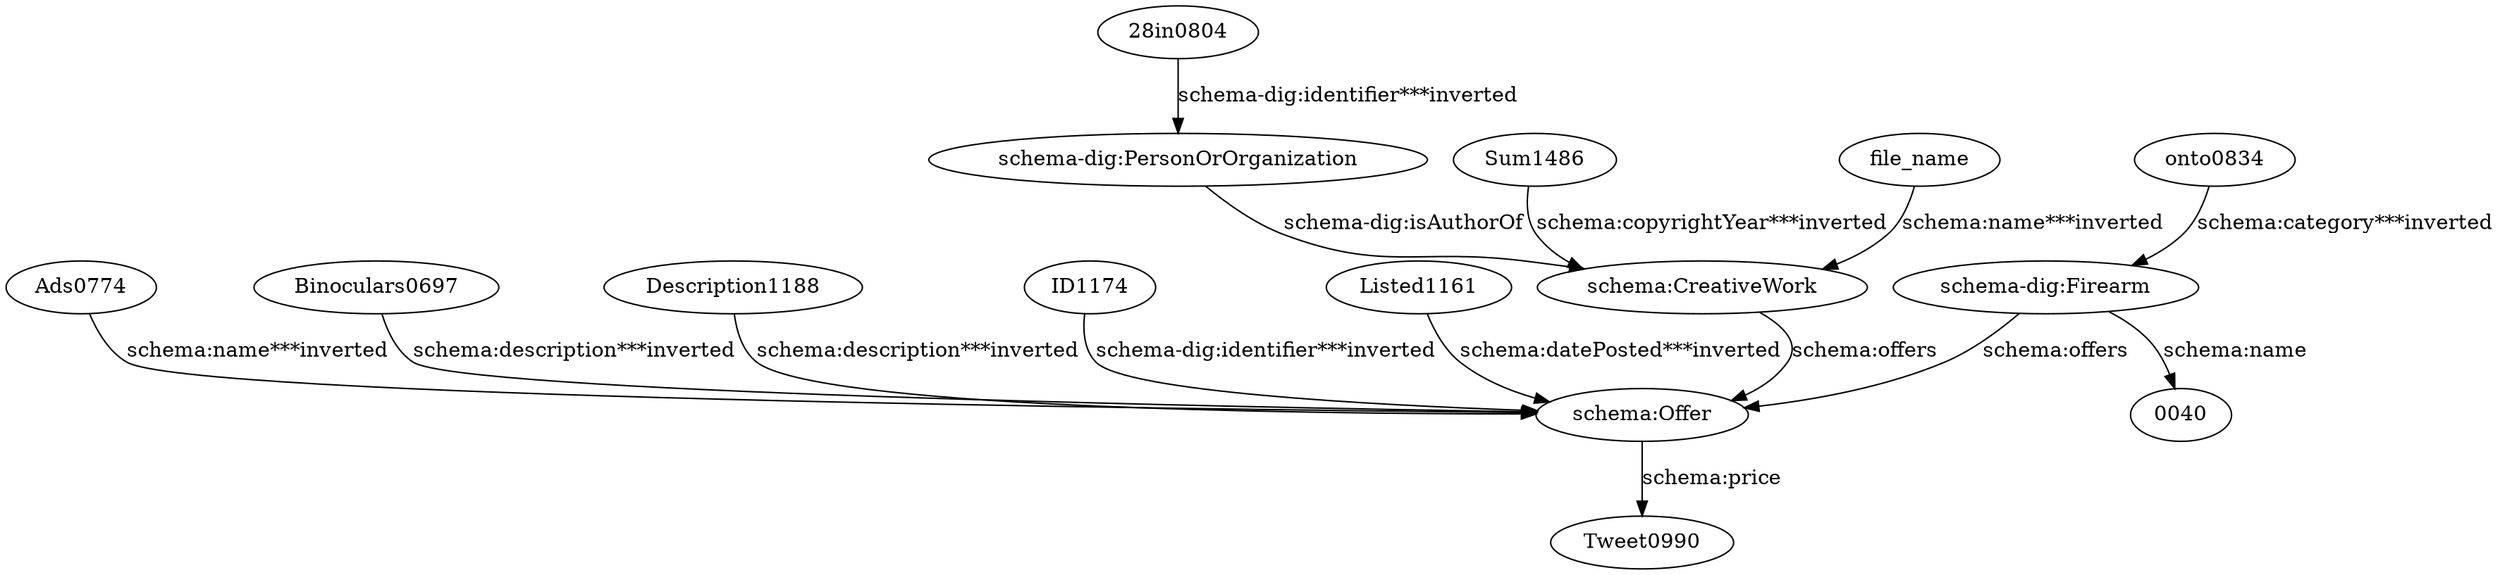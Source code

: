 digraph {
  "28in0804" [type=attribute_name,label="28in0804"]
  "schema-dig:PersonOrOrganization1" [type=class_uri,label="schema-dig:PersonOrOrganization"]
  Ads0774 [type=attribute_name,label=Ads0774]
  "schema:Offer1" [type=class_uri,label="schema:Offer"]
  Binoculars0697 [type=attribute_name,label=Binoculars0697]
  Description1188 [type=attribute_name,label=Description1188]
  ID1174 [type=attribute_name,label=ID1174]
  Listed1161 [type=attribute_name,label=Listed1161]
  Sum1486 [type=attribute_name,label=Sum1486]
  "schema:CreativeWork1" [type=class_uri,label="schema:CreativeWork"]
  file_name [type=attribute_name,label=file_name]
  onto0834 [type=attribute_name,label=onto0834]
  "schema-dig:Firearm1" [type=class_uri,label="schema-dig:Firearm"]
  "0040" [type=attribute_name,label="0040"]
  Tweet0990 [type=attribute_name,label=Tweet0990]
  "28in0804" -> "schema-dig:PersonOrOrganization1" [type=st_property_uri,label="schema-dig:identifier***inverted",weight=1]
  Ads0774 -> "schema:Offer1" [type=st_property_uri,label="schema:name***inverted",weight=1]
  Binoculars0697 -> "schema:Offer1" [type=st_property_uri,label="schema:description***inverted",weight=1]
  Description1188 -> "schema:Offer1" [type=st_property_uri,label="schema:description***inverted",weight=1]
  ID1174 -> "schema:Offer1" [type=st_property_uri,label="schema-dig:identifier***inverted",weight=1]
  Listed1161 -> "schema:Offer1" [type=st_property_uri,label="schema:datePosted***inverted",weight=1]
  Sum1486 -> "schema:CreativeWork1" [type=st_property_uri,label="schema:copyrightYear***inverted",weight=1]
  file_name -> "schema:CreativeWork1" [type=st_property_uri,label="schema:name***inverted",weight=1]
  onto0834 -> "schema-dig:Firearm1" [type=st_property_uri,label="schema:category***inverted",weight=1]
  "schema-dig:Firearm1" -> "0040" [label="schema:name",type=st_property_uri]
  "schema-dig:Firearm1" -> "schema:Offer1" [label="schema:offers",type=inherited,weight=4]
  "schema-dig:PersonOrOrganization1" -> "schema:CreativeWork1" [label="schema-dig:isAuthorOf",type=direct_property_uri,weight=1]
  "schema:CreativeWork1" -> "schema:Offer1" [label="schema:offers",type=direct_property_uri,weight=1]
  "schema:Offer1" -> Tweet0990 [label="schema:price",type=st_property_uri]
}
